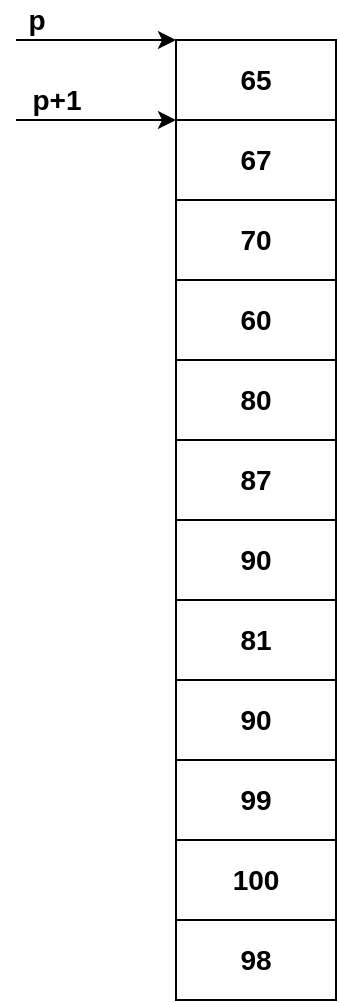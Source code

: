 <mxfile version="14.5.1" type="device"><diagram id="VC2BCfEzrPiu_RGk0Bdb" name="第 1 页"><mxGraphModel dx="1186" dy="672" grid="1" gridSize="10" guides="1" tooltips="1" connect="1" arrows="1" fold="1" page="1" pageScale="1" pageWidth="827" pageHeight="1169" math="0" shadow="0"><root><mxCell id="0"/><mxCell id="1" parent="0"/><mxCell id="15aWye459X1yeoFlcWEB-1" value="&lt;font style=&quot;font-size: 14px&quot;&gt;&lt;b&gt;65&lt;/b&gt;&lt;/font&gt;" style="rounded=0;whiteSpace=wrap;html=1;" vertex="1" parent="1"><mxGeometry x="200" y="40" width="80" height="40" as="geometry"/></mxCell><mxCell id="15aWye459X1yeoFlcWEB-2" value="&lt;font style=&quot;font-size: 14px&quot;&gt;&lt;b&gt;67&lt;/b&gt;&lt;/font&gt;" style="rounded=0;whiteSpace=wrap;html=1;" vertex="1" parent="1"><mxGeometry x="200" y="80" width="80" height="40" as="geometry"/></mxCell><mxCell id="15aWye459X1yeoFlcWEB-3" value="&lt;font style=&quot;font-size: 14px&quot;&gt;&lt;b&gt;70&lt;/b&gt;&lt;/font&gt;" style="rounded=0;whiteSpace=wrap;html=1;" vertex="1" parent="1"><mxGeometry x="200" y="120" width="80" height="40" as="geometry"/></mxCell><mxCell id="15aWye459X1yeoFlcWEB-4" value="&lt;font style=&quot;font-size: 14px&quot;&gt;&lt;b&gt;60&lt;/b&gt;&lt;/font&gt;" style="rounded=0;whiteSpace=wrap;html=1;" vertex="1" parent="1"><mxGeometry x="200" y="160" width="80" height="40" as="geometry"/></mxCell><mxCell id="15aWye459X1yeoFlcWEB-5" value="&lt;font style=&quot;font-size: 14px&quot;&gt;&lt;b&gt;80&lt;/b&gt;&lt;/font&gt;" style="rounded=0;whiteSpace=wrap;html=1;" vertex="1" parent="1"><mxGeometry x="200" y="200" width="80" height="40" as="geometry"/></mxCell><mxCell id="15aWye459X1yeoFlcWEB-6" value="&lt;font style=&quot;font-size: 14px&quot;&gt;&lt;b&gt;87&lt;/b&gt;&lt;/font&gt;" style="rounded=0;whiteSpace=wrap;html=1;" vertex="1" parent="1"><mxGeometry x="200" y="240" width="80" height="40" as="geometry"/></mxCell><mxCell id="15aWye459X1yeoFlcWEB-7" value="&lt;font style=&quot;font-size: 14px&quot;&gt;&lt;b&gt;90&lt;/b&gt;&lt;/font&gt;" style="rounded=0;whiteSpace=wrap;html=1;" vertex="1" parent="1"><mxGeometry x="200" y="280" width="80" height="40" as="geometry"/></mxCell><mxCell id="15aWye459X1yeoFlcWEB-8" value="&lt;font style=&quot;font-size: 14px&quot;&gt;&lt;b&gt;81&lt;/b&gt;&lt;/font&gt;" style="rounded=0;whiteSpace=wrap;html=1;" vertex="1" parent="1"><mxGeometry x="200" y="320" width="80" height="40" as="geometry"/></mxCell><mxCell id="15aWye459X1yeoFlcWEB-9" value="&lt;font style=&quot;font-size: 14px&quot;&gt;&lt;b&gt;90&lt;/b&gt;&lt;/font&gt;" style="rounded=0;whiteSpace=wrap;html=1;" vertex="1" parent="1"><mxGeometry x="200" y="360" width="80" height="40" as="geometry"/></mxCell><mxCell id="15aWye459X1yeoFlcWEB-10" value="&lt;font style=&quot;font-size: 14px&quot;&gt;&lt;b&gt;99&lt;/b&gt;&lt;/font&gt;" style="rounded=0;whiteSpace=wrap;html=1;" vertex="1" parent="1"><mxGeometry x="200" y="400" width="80" height="40" as="geometry"/></mxCell><mxCell id="15aWye459X1yeoFlcWEB-11" value="&lt;font style=&quot;font-size: 14px&quot;&gt;&lt;b&gt;100&lt;/b&gt;&lt;/font&gt;" style="rounded=0;whiteSpace=wrap;html=1;" vertex="1" parent="1"><mxGeometry x="200" y="440" width="80" height="40" as="geometry"/></mxCell><mxCell id="15aWye459X1yeoFlcWEB-12" value="&lt;font style=&quot;font-size: 14px&quot;&gt;&lt;b&gt;98&lt;/b&gt;&lt;/font&gt;" style="rounded=0;whiteSpace=wrap;html=1;" vertex="1" parent="1"><mxGeometry x="200" y="480" width="80" height="40" as="geometry"/></mxCell><mxCell id="15aWye459X1yeoFlcWEB-13" value="" style="endArrow=classic;html=1;entryX=0;entryY=0;entryDx=0;entryDy=0;" edge="1" parent="1" target="15aWye459X1yeoFlcWEB-1"><mxGeometry width="50" height="50" relative="1" as="geometry"><mxPoint x="120" y="40" as="sourcePoint"/><mxPoint x="170" y="40" as="targetPoint"/></mxGeometry></mxCell><mxCell id="15aWye459X1yeoFlcWEB-14" value="" style="endArrow=classic;html=1;entryX=0;entryY=0;entryDx=0;entryDy=0;" edge="1" parent="1" target="15aWye459X1yeoFlcWEB-2"><mxGeometry width="50" height="50" relative="1" as="geometry"><mxPoint x="120" y="80" as="sourcePoint"/><mxPoint x="210" y="50" as="targetPoint"/></mxGeometry></mxCell><mxCell id="15aWye459X1yeoFlcWEB-15" value="&lt;font style=&quot;font-size: 14px&quot;&gt;&lt;b&gt;p&lt;/b&gt;&lt;/font&gt;" style="text;html=1;align=center;verticalAlign=middle;resizable=0;points=[];autosize=1;" vertex="1" parent="1"><mxGeometry x="120" y="20" width="20" height="20" as="geometry"/></mxCell><mxCell id="15aWye459X1yeoFlcWEB-16" value="&lt;font style=&quot;font-size: 14px&quot;&gt;&lt;b&gt;p+1&lt;/b&gt;&lt;/font&gt;" style="text;html=1;align=center;verticalAlign=middle;resizable=0;points=[];autosize=1;" vertex="1" parent="1"><mxGeometry x="120" y="60" width="40" height="20" as="geometry"/></mxCell></root></mxGraphModel></diagram></mxfile>